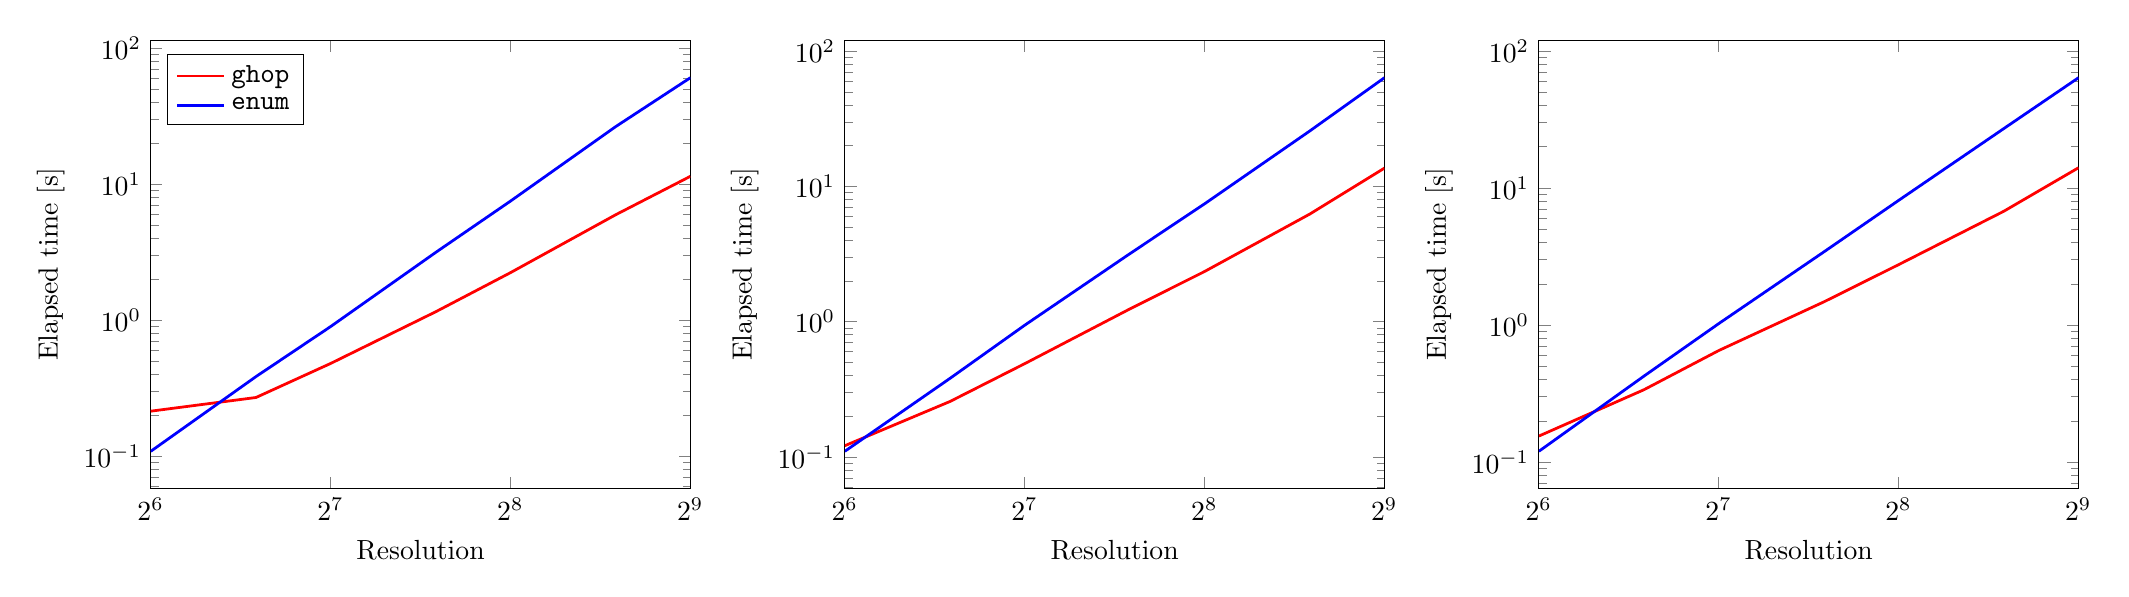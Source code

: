 \begin{tikzpicture}
\begin{axis} [
	ymode=log,
	xlabel={Resolution},
	ylabel={Elapsed time [s]},
	xmin=64, xmax=512,
	xmode=log, log basis x=2,
	legend pos=north west
]
		\addplot[color=red, line width=1]
			coordinates {
				(64.0, 0.215)(96.0, 0.271)(128.0, 0.482)(192.0, 1.157)(256.0, 2.241)(384.0, 5.969)(512.0, 11.437)
			};
		\addplot[color=blue, line width=1]
			coordinates {
				(64.0, 0.109)(96.0, 0.386)(128.0, 0.9)(192.0, 3.16)(256.0, 7.523)(384.0, 26.518)(512.0, 60.646)
			};
		\legend{\texttt{ghop},\texttt{enum}}
\end{axis}
\end{tikzpicture}
\begin{tikzpicture}
\begin{axis} [
	ymode=log,
	xlabel={Resolution},
	ylabel={Elapsed time [s]},
	xmin=64, xmax=512,
	xmode=log, log basis x=2,
	legend pos=north west
]
		\addplot[color=red, line width=1]
			coordinates {
				(64.0, 0.121)(96.0, 0.257)(128.0, 0.489)(192.0, 1.242)(256.0, 2.348)(384.0, 6.241)(512.0, 13.644)
			};
		\addplot[color=blue, line width=1]
			coordinates {
				(64.0, 0.11)(96.0, 0.381)(128.0, 0.941)(192.0, 3.181)(256.0, 7.432)(384.0, 25.675)(512.0, 63.58)
			};
\end{axis}
\end{tikzpicture}
\begin{tikzpicture}
\begin{axis} [
	ymode=log,
	xlabel={Resolution},
	ylabel={Elapsed time [s]},
	xmin=64, xmax=512,
	xmode=log, log basis x=2,
	legend pos=north west
]
		\addplot[color=red, line width=1]
			coordinates {
				(64.0, 0.155)(96.0, 0.338)(128.0, 0.652)(192.0, 1.477)(256.0, 2.759)(384.0, 6.764)(512.0, 14.04)
			};
		\addplot[color=blue, line width=1]
			coordinates {
				(64.0, 0.12)(96.0, 0.425)(128.0, 1.025)(192.0, 3.42)(256.0, 8.117)(384.0, 27.117)(512.0, 63.694)
			};
\end{axis}
\end{tikzpicture}
